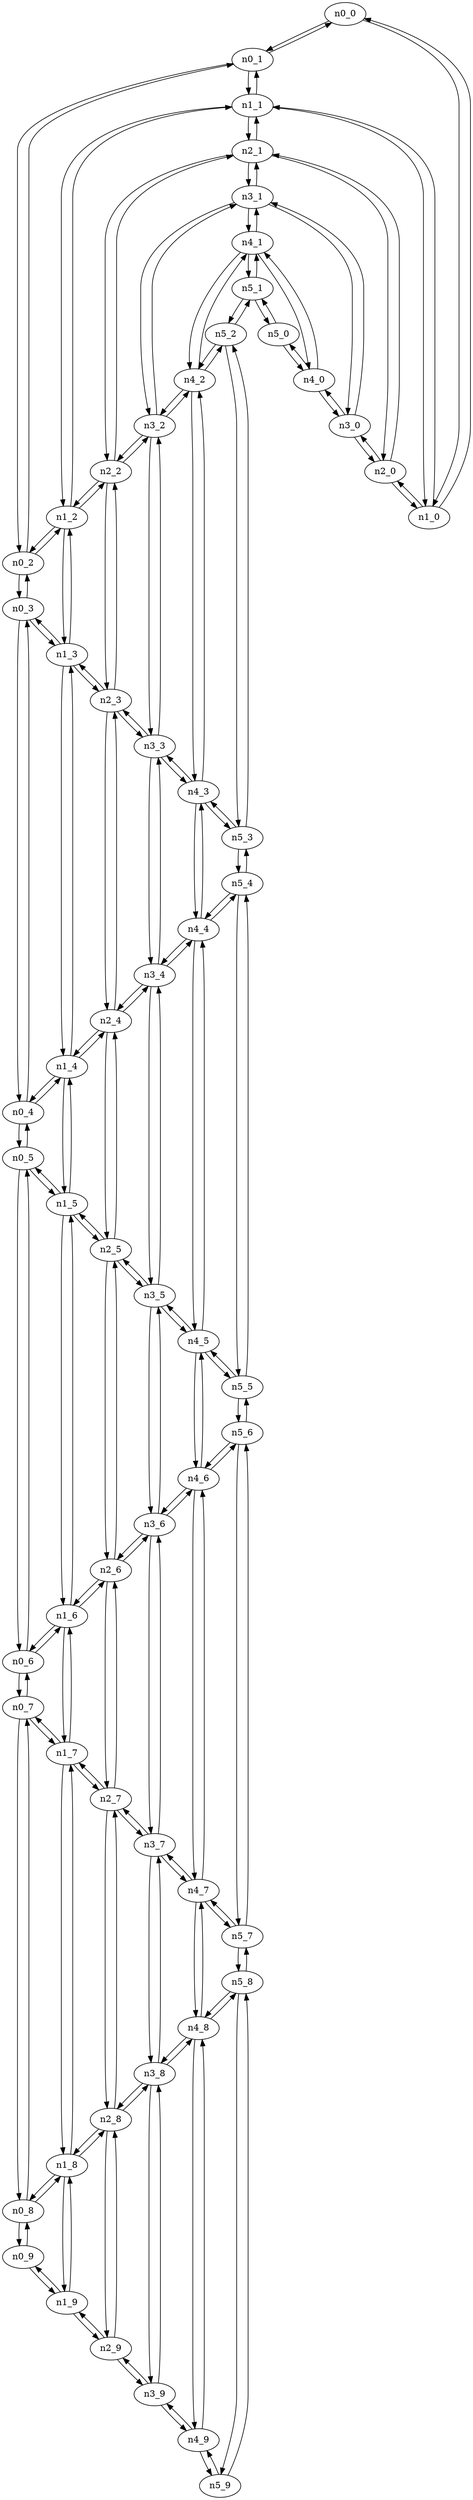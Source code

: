 digraph mapgraph {
n0_0[p="0,0"]
n0_1[p="50,0"]
n0_2[p="100,0"]
n0_3[p="150,0"]
n0_4[p="200,0"]
n0_5[p="250,0"]
n0_6[p="300,0"]
n0_7[p="350,0"]
n0_8[p="400,0"]
n0_9[p="450,0"]
n1_0[p="0,50"]
n1_1[p="50,50"]
n1_2[p="100,50"]
n1_3[p="150,50"]
n1_4[p="200,50"]
n1_5[p="250,50"]
n1_6[p="300,50"]
n1_7[p="350,50"]
n1_8[p="400,50"]
n1_9[p="450,50"]
n2_0[p="0,100"]
n2_1[p="50,100"]
n2_2[p="100,100"]
n2_3[p="150,100"]
n2_4[p="200,100"]
n2_5[p="250,100"]
n2_6[p="300,100"]
n2_7[p="350,100"]
n2_8[p="400,100"]
n2_9[p="450,100"]
n3_0[p="0,150"]
n3_1[p="50,150"]
n3_2[p="100,150"]
n3_3[p="150,150"]
n3_4[p="200,150"]
n3_5[p="250,150"]
n3_6[p="300,150"]
n3_7[p="350,150"]
n3_8[p="400,150"]
n3_9[p="450,150"]
n4_0[p="0,200"]
n4_1[p="50,200"]
n4_2[p="100,200"]
n4_3[p="150,200"]
n4_4[p="200,200"]
n4_5[p="250,200"]
n4_6[p="300,200"]
n4_7[p="350,200"]
n4_8[p="400,200"]
n4_9[p="450,200"]
n5_0[p="0,250"]
n5_1[p="50,250"]
n5_2[p="100,250"]
n5_3[p="150,250"]
n5_4[p="200,250"]
n5_5[p="250,250"]
n5_6[p="300,250"]
n5_7[p="350,250"]
n5_8[p="400,250"]
n5_9[p="450,250"]
n0_0 -> n0_1[d="0", s="3000"]
n0_0 -> n1_0[d="1", s="3000"]
n0_1 -> n0_2[d="0", s="3000"]
n0_1 -> n1_1[d="1", s="3000"]
n0_1 -> n0_0[d="0", s="3000"]
n0_2 -> n0_3[d="0", s="3000"]
n0_2 -> n1_2[d="1", s="3000"]
n0_2 -> n0_1[d="0", s="3000"]
n0_3 -> n0_4[d="0", s="3000"]
n0_3 -> n1_3[d="1", s="3000"]
n0_3 -> n0_2[d="0", s="3000"]
n0_4 -> n0_5[d="0", s="3000"]
n0_4 -> n1_4[d="1", s="3000"]
n0_4 -> n0_3[d="0", s="3000"]
n0_5 -> n0_6[d="0", s="3000"]
n0_5 -> n1_5[d="1", s="3000"]
n0_5 -> n0_4[d="0", s="3000"]
n0_6 -> n0_7[d="0", s="3000"]
n0_6 -> n1_6[d="1", s="3000"]
n0_6 -> n0_5[d="0", s="3000"]
n0_7 -> n0_8[d="0", s="3000"]
n0_7 -> n1_7[d="1", s="3000"]
n0_7 -> n0_6[d="0", s="3000"]
n0_8 -> n0_9[d="0", s="3000"]
n0_8 -> n1_8[d="1", s="3000"]
n0_8 -> n0_7[d="0", s="3000"]
n0_9 -> n1_9[d="1", s="3000"]
n0_9 -> n0_8[d="0", s="3000"]
n1_0 -> n0_0[d="1", s="3000"]
n1_0 -> n1_1[d="0", s="3000"]
n1_0 -> n2_0[d="1", s="3000"]
n1_1 -> n0_1[d="1", s="3000"]
n1_1 -> n1_2[d="0", s="3000"]
n1_1 -> n2_1[d="1", s="3000"]
n1_1 -> n1_0[d="0", s="3000"]
n1_2 -> n0_2[d="1", s="3000"]
n1_2 -> n1_3[d="0", s="3000"]
n1_2 -> n2_2[d="1", s="3000"]
n1_2 -> n1_1[d="0", s="3000"]
n1_3 -> n0_3[d="1", s="3000"]
n1_3 -> n1_4[d="0", s="3000"]
n1_3 -> n2_3[d="1", s="3000"]
n1_3 -> n1_2[d="0", s="3000"]
n1_4 -> n0_4[d="1", s="3000"]
n1_4 -> n1_5[d="0", s="3000"]
n1_4 -> n2_4[d="1", s="3000"]
n1_4 -> n1_3[d="0", s="3000"]
n1_5 -> n0_5[d="1", s="3000"]
n1_5 -> n1_6[d="0", s="3000"]
n1_5 -> n2_5[d="1", s="3000"]
n1_5 -> n1_4[d="0", s="3000"]
n1_6 -> n0_6[d="1", s="3000"]
n1_6 -> n1_7[d="0", s="3000"]
n1_6 -> n2_6[d="1", s="3000"]
n1_6 -> n1_5[d="0", s="3000"]
n1_7 -> n0_7[d="1", s="3000"]
n1_7 -> n1_8[d="0", s="3000"]
n1_7 -> n2_7[d="1", s="3000"]
n1_7 -> n1_6[d="0", s="3000"]
n1_8 -> n0_8[d="1", s="3000"]
n1_8 -> n1_9[d="0", s="3000"]
n1_8 -> n2_8[d="1", s="3000"]
n1_8 -> n1_7[d="0", s="3000"]
n1_9 -> n0_9[d="1", s="3000"]
n1_9 -> n2_9[d="1", s="3000"]
n1_9 -> n1_8[d="0", s="3000"]
n2_0 -> n1_0[d="1", s="3000"]
n2_0 -> n2_1[d="0", s="3000"]
n2_0 -> n3_0[d="1", s="3000"]
n2_1 -> n1_1[d="1", s="3000"]
n2_1 -> n2_2[d="0", s="3000"]
n2_1 -> n3_1[d="1", s="3000"]
n2_1 -> n2_0[d="0", s="3000"]
n2_2 -> n1_2[d="1", s="3000"]
n2_2 -> n2_3[d="0", s="3000"]
n2_2 -> n3_2[d="1", s="3000"]
n2_2 -> n2_1[d="0", s="3000"]
n2_3 -> n1_3[d="1", s="3000"]
n2_3 -> n2_4[d="0", s="3000"]
n2_3 -> n3_3[d="1", s="3000"]
n2_3 -> n2_2[d="0", s="3000"]
n2_4 -> n1_4[d="1", s="3000"]
n2_4 -> n2_5[d="0", s="3000"]
n2_4 -> n3_4[d="1", s="3000"]
n2_4 -> n2_3[d="0", s="3000"]
n2_5 -> n1_5[d="1", s="3000"]
n2_5 -> n2_6[d="0", s="3000"]
n2_5 -> n3_5[d="1", s="3000"]
n2_5 -> n2_4[d="0", s="3000"]
n2_6 -> n1_6[d="1", s="3000"]
n2_6 -> n2_7[d="0", s="3000"]
n2_6 -> n3_6[d="1", s="3000"]
n2_6 -> n2_5[d="0", s="3000"]
n2_7 -> n1_7[d="1", s="3000"]
n2_7 -> n2_8[d="0", s="3000"]
n2_7 -> n3_7[d="1", s="3000"]
n2_7 -> n2_6[d="0", s="3000"]
n2_8 -> n1_8[d="1", s="3000"]
n2_8 -> n2_9[d="0", s="3000"]
n2_8 -> n3_8[d="1", s="3000"]
n2_8 -> n2_7[d="0", s="3000"]
n2_9 -> n1_9[d="1", s="3000"]
n2_9 -> n3_9[d="1", s="3000"]
n2_9 -> n2_8[d="0", s="3000"]
n3_0 -> n2_0[d="1", s="3000"]
n3_0 -> n3_1[d="0", s="3000"]
n3_0 -> n4_0[d="1", s="3000"]
n3_1 -> n2_1[d="1", s="3000"]
n3_1 -> n3_2[d="0", s="3000"]
n3_1 -> n4_1[d="1", s="3000"]
n3_1 -> n3_0[d="0", s="3000"]
n3_2 -> n2_2[d="1", s="3000"]
n3_2 -> n3_3[d="0", s="3000"]
n3_2 -> n4_2[d="1", s="3000"]
n3_2 -> n3_1[d="0", s="3000"]
n3_3 -> n2_3[d="1", s="3000"]
n3_3 -> n3_4[d="0", s="3000"]
n3_3 -> n4_3[d="1", s="3000"]
n3_3 -> n3_2[d="0", s="3000"]
n3_4 -> n2_4[d="1", s="3000"]
n3_4 -> n3_5[d="0", s="3000"]
n3_4 -> n4_4[d="1", s="3000"]
n3_4 -> n3_3[d="0", s="3000"]
n3_5 -> n2_5[d="1", s="3000"]
n3_5 -> n3_6[d="0", s="3000"]
n3_5 -> n4_5[d="1", s="3000"]
n3_5 -> n3_4[d="0", s="3000"]
n3_6 -> n2_6[d="1", s="3000"]
n3_6 -> n3_7[d="0", s="3000"]
n3_6 -> n4_6[d="1", s="3000"]
n3_6 -> n3_5[d="0", s="3000"]
n3_7 -> n2_7[d="1", s="3000"]
n3_7 -> n3_8[d="0", s="3000"]
n3_7 -> n4_7[d="1", s="3000"]
n3_7 -> n3_6[d="0", s="3000"]
n3_8 -> n2_8[d="1", s="3000"]
n3_8 -> n3_9[d="0", s="3000"]
n3_8 -> n4_8[d="1", s="3000"]
n3_8 -> n3_7[d="0", s="3000"]
n3_9 -> n2_9[d="1", s="3000"]
n3_9 -> n4_9[d="1", s="3000"]
n3_9 -> n3_8[d="0", s="3000"]
n4_0 -> n3_0[d="1", s="3000"]
n4_0 -> n4_1[d="0", s="3000"]
n4_0 -> n5_0[d="1", s="3000"]
n4_1 -> n3_1[d="1", s="3000"]
n4_1 -> n4_2[d="0", s="3000"]
n4_1 -> n5_1[d="1", s="3000"]
n4_1 -> n4_0[d="0", s="3000"]
n4_2 -> n3_2[d="1", s="3000"]
n4_2 -> n4_3[d="0", s="3000"]
n4_2 -> n5_2[d="1", s="3000"]
n4_2 -> n4_1[d="0", s="3000"]
n4_3 -> n3_3[d="1", s="3000"]
n4_3 -> n4_4[d="0", s="3000"]
n4_3 -> n5_3[d="1", s="3000"]
n4_3 -> n4_2[d="0", s="3000"]
n4_4 -> n3_4[d="1", s="3000"]
n4_4 -> n4_5[d="0", s="3000"]
n4_4 -> n5_4[d="1", s="3000"]
n4_4 -> n4_3[d="0", s="3000"]
n4_5 -> n3_5[d="1", s="3000"]
n4_5 -> n4_6[d="0", s="3000"]
n4_5 -> n5_5[d="1", s="3000"]
n4_5 -> n4_4[d="0", s="3000"]
n4_6 -> n3_6[d="1", s="3000"]
n4_6 -> n4_7[d="0", s="3000"]
n4_6 -> n5_6[d="1", s="3000"]
n4_6 -> n4_5[d="0", s="3000"]
n4_7 -> n3_7[d="1", s="3000"]
n4_7 -> n4_8[d="0", s="3000"]
n4_7 -> n5_7[d="1", s="3000"]
n4_7 -> n4_6[d="0", s="3000"]
n4_8 -> n3_8[d="1", s="3000"]
n4_8 -> n4_9[d="0", s="3000"]
n4_8 -> n5_8[d="1", s="3000"]
n4_8 -> n4_7[d="0", s="3000"]
n4_9 -> n3_9[d="1", s="3000"]
n4_9 -> n5_9[d="1", s="3000"]
n4_9 -> n4_8[d="0", s="3000"]
n5_0 -> n4_0[d="1", s="3000"]
n5_0 -> n5_1[d="0", s="3000"]
n5_1 -> n4_1[d="1", s="3000"]
n5_1 -> n5_2[d="0", s="3000"]
n5_1 -> n5_0[d="0", s="3000"]
n5_2 -> n4_2[d="1", s="3000"]
n5_2 -> n5_3[d="0", s="3000"]
n5_2 -> n5_1[d="0", s="3000"]
n5_3 -> n4_3[d="1", s="3000"]
n5_3 -> n5_4[d="0", s="3000"]
n5_3 -> n5_2[d="0", s="3000"]
n5_4 -> n4_4[d="1", s="3000"]
n5_4 -> n5_5[d="0", s="3000"]
n5_4 -> n5_3[d="0", s="3000"]
n5_5 -> n4_5[d="1", s="3000"]
n5_5 -> n5_6[d="0", s="3000"]
n5_5 -> n5_4[d="0", s="3000"]
n5_6 -> n4_6[d="1", s="3000"]
n5_6 -> n5_7[d="0", s="3000"]
n5_6 -> n5_5[d="0", s="3000"]
n5_7 -> n4_7[d="1", s="3000"]
n5_7 -> n5_8[d="0", s="3000"]
n5_7 -> n5_6[d="0", s="3000"]
n5_8 -> n4_8[d="1", s="3000"]
n5_8 -> n5_9[d="0", s="3000"]
n5_8 -> n5_7[d="0", s="3000"]
n5_9 -> n4_9[d="1", s="3000"]
n5_9 -> n5_8[d="0", s="3000"]
}
